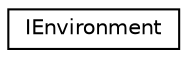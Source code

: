 digraph "Graphical Class Hierarchy"
{
  edge [fontname="Helvetica",fontsize="10",labelfontname="Helvetica",labelfontsize="10"];
  node [fontname="Helvetica",fontsize="10",shape=record];
  rankdir="LR";
  Node1 [label="IEnvironment",height=0.2,width=0.4,color="black", fillcolor="white", style="filled",URL="$class_i_environment.html"];
}
